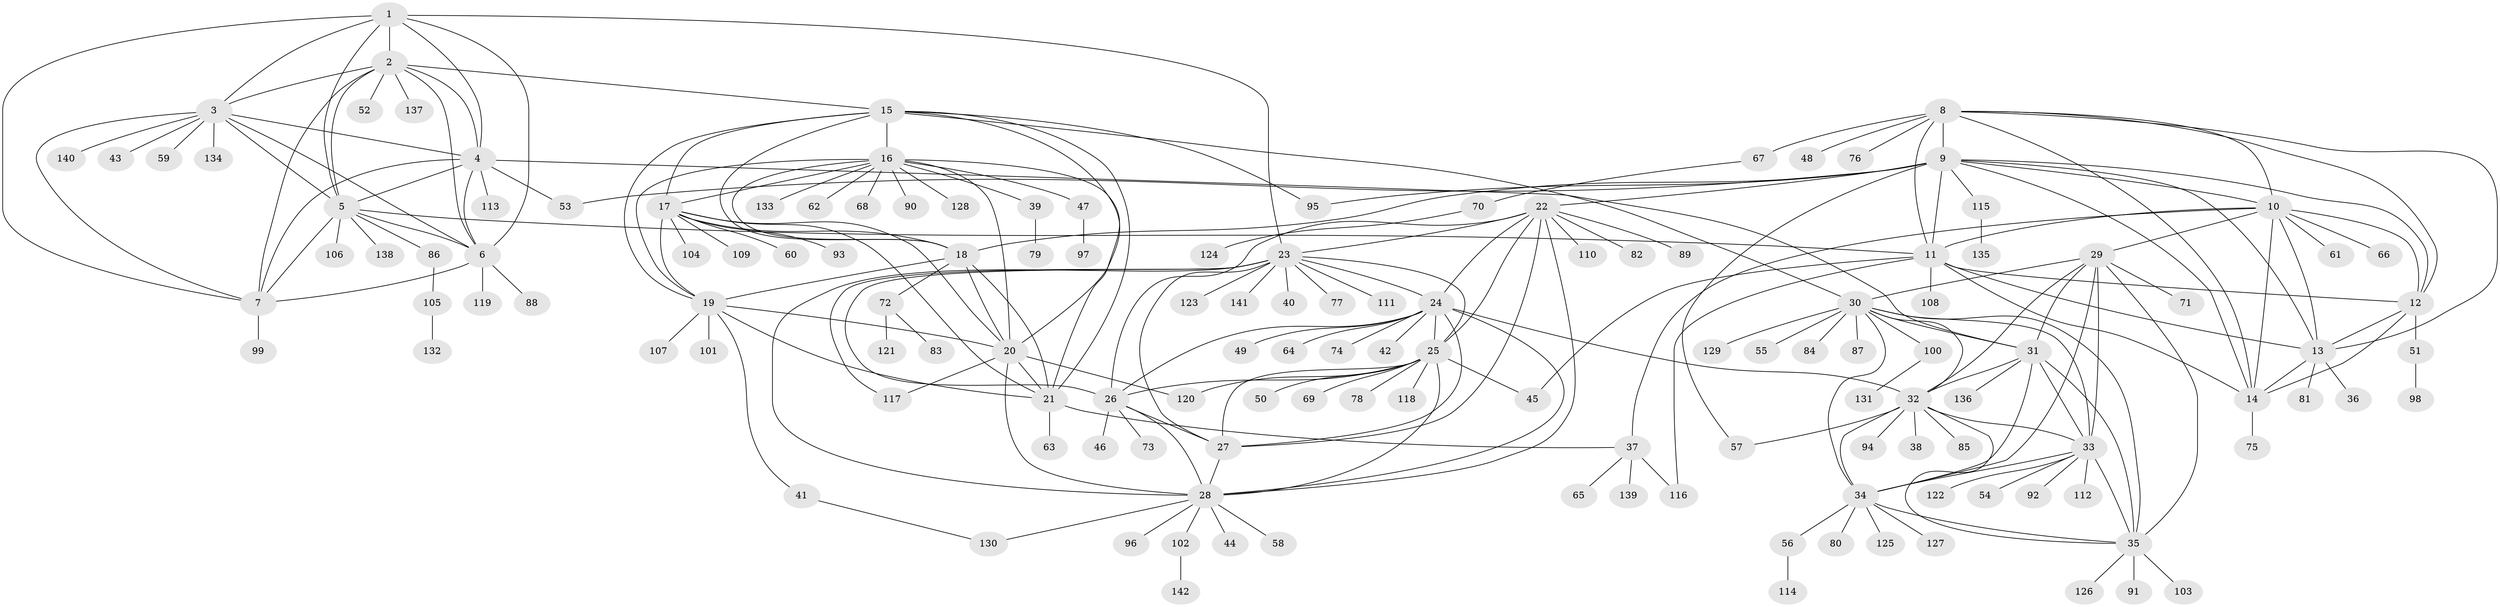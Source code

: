 // Generated by graph-tools (version 1.1) at 2025/55/03/09/25 04:55:47]
// undirected, 142 vertices, 231 edges
graph export_dot {
graph [start="1"]
  node [color=gray90,style=filled];
  1;
  2;
  3;
  4;
  5;
  6;
  7;
  8;
  9;
  10;
  11;
  12;
  13;
  14;
  15;
  16;
  17;
  18;
  19;
  20;
  21;
  22;
  23;
  24;
  25;
  26;
  27;
  28;
  29;
  30;
  31;
  32;
  33;
  34;
  35;
  36;
  37;
  38;
  39;
  40;
  41;
  42;
  43;
  44;
  45;
  46;
  47;
  48;
  49;
  50;
  51;
  52;
  53;
  54;
  55;
  56;
  57;
  58;
  59;
  60;
  61;
  62;
  63;
  64;
  65;
  66;
  67;
  68;
  69;
  70;
  71;
  72;
  73;
  74;
  75;
  76;
  77;
  78;
  79;
  80;
  81;
  82;
  83;
  84;
  85;
  86;
  87;
  88;
  89;
  90;
  91;
  92;
  93;
  94;
  95;
  96;
  97;
  98;
  99;
  100;
  101;
  102;
  103;
  104;
  105;
  106;
  107;
  108;
  109;
  110;
  111;
  112;
  113;
  114;
  115;
  116;
  117;
  118;
  119;
  120;
  121;
  122;
  123;
  124;
  125;
  126;
  127;
  128;
  129;
  130;
  131;
  132;
  133;
  134;
  135;
  136;
  137;
  138;
  139;
  140;
  141;
  142;
  1 -- 2;
  1 -- 3;
  1 -- 4;
  1 -- 5;
  1 -- 6;
  1 -- 7;
  1 -- 23;
  2 -- 3;
  2 -- 4;
  2 -- 5;
  2 -- 6;
  2 -- 7;
  2 -- 15;
  2 -- 52;
  2 -- 137;
  3 -- 4;
  3 -- 5;
  3 -- 6;
  3 -- 7;
  3 -- 43;
  3 -- 59;
  3 -- 134;
  3 -- 140;
  4 -- 5;
  4 -- 6;
  4 -- 7;
  4 -- 31;
  4 -- 53;
  4 -- 113;
  5 -- 6;
  5 -- 7;
  5 -- 11;
  5 -- 86;
  5 -- 106;
  5 -- 138;
  6 -- 7;
  6 -- 88;
  6 -- 119;
  7 -- 99;
  8 -- 9;
  8 -- 10;
  8 -- 11;
  8 -- 12;
  8 -- 13;
  8 -- 14;
  8 -- 48;
  8 -- 67;
  8 -- 76;
  9 -- 10;
  9 -- 11;
  9 -- 12;
  9 -- 13;
  9 -- 14;
  9 -- 18;
  9 -- 22;
  9 -- 53;
  9 -- 57;
  9 -- 95;
  9 -- 115;
  10 -- 11;
  10 -- 12;
  10 -- 13;
  10 -- 14;
  10 -- 29;
  10 -- 37;
  10 -- 61;
  10 -- 66;
  11 -- 12;
  11 -- 13;
  11 -- 14;
  11 -- 45;
  11 -- 108;
  11 -- 116;
  12 -- 13;
  12 -- 14;
  12 -- 51;
  13 -- 14;
  13 -- 36;
  13 -- 81;
  14 -- 75;
  15 -- 16;
  15 -- 17;
  15 -- 18;
  15 -- 19;
  15 -- 20;
  15 -- 21;
  15 -- 30;
  15 -- 95;
  16 -- 17;
  16 -- 18;
  16 -- 19;
  16 -- 20;
  16 -- 21;
  16 -- 39;
  16 -- 47;
  16 -- 62;
  16 -- 68;
  16 -- 90;
  16 -- 128;
  16 -- 133;
  17 -- 18;
  17 -- 19;
  17 -- 20;
  17 -- 21;
  17 -- 60;
  17 -- 93;
  17 -- 104;
  17 -- 109;
  18 -- 19;
  18 -- 20;
  18 -- 21;
  18 -- 72;
  19 -- 20;
  19 -- 21;
  19 -- 41;
  19 -- 101;
  19 -- 107;
  20 -- 21;
  20 -- 28;
  20 -- 117;
  20 -- 120;
  21 -- 37;
  21 -- 63;
  22 -- 23;
  22 -- 24;
  22 -- 25;
  22 -- 26;
  22 -- 27;
  22 -- 28;
  22 -- 82;
  22 -- 89;
  22 -- 110;
  23 -- 24;
  23 -- 25;
  23 -- 26;
  23 -- 27;
  23 -- 28;
  23 -- 40;
  23 -- 77;
  23 -- 111;
  23 -- 117;
  23 -- 123;
  23 -- 141;
  24 -- 25;
  24 -- 26;
  24 -- 27;
  24 -- 28;
  24 -- 32;
  24 -- 42;
  24 -- 49;
  24 -- 64;
  24 -- 74;
  25 -- 26;
  25 -- 27;
  25 -- 28;
  25 -- 45;
  25 -- 50;
  25 -- 69;
  25 -- 78;
  25 -- 118;
  25 -- 120;
  26 -- 27;
  26 -- 28;
  26 -- 46;
  26 -- 73;
  27 -- 28;
  28 -- 44;
  28 -- 58;
  28 -- 96;
  28 -- 102;
  28 -- 130;
  29 -- 30;
  29 -- 31;
  29 -- 32;
  29 -- 33;
  29 -- 34;
  29 -- 35;
  29 -- 71;
  30 -- 31;
  30 -- 32;
  30 -- 33;
  30 -- 34;
  30 -- 35;
  30 -- 55;
  30 -- 84;
  30 -- 87;
  30 -- 100;
  30 -- 129;
  31 -- 32;
  31 -- 33;
  31 -- 34;
  31 -- 35;
  31 -- 136;
  32 -- 33;
  32 -- 34;
  32 -- 35;
  32 -- 38;
  32 -- 57;
  32 -- 85;
  32 -- 94;
  33 -- 34;
  33 -- 35;
  33 -- 54;
  33 -- 92;
  33 -- 112;
  33 -- 122;
  34 -- 35;
  34 -- 56;
  34 -- 80;
  34 -- 125;
  34 -- 127;
  35 -- 91;
  35 -- 103;
  35 -- 126;
  37 -- 65;
  37 -- 116;
  37 -- 139;
  39 -- 79;
  41 -- 130;
  47 -- 97;
  51 -- 98;
  56 -- 114;
  67 -- 70;
  70 -- 124;
  72 -- 83;
  72 -- 121;
  86 -- 105;
  100 -- 131;
  102 -- 142;
  105 -- 132;
  115 -- 135;
}
